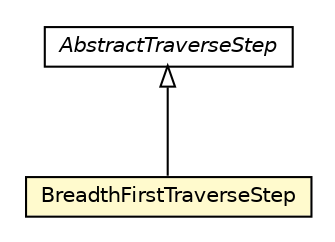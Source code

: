 #!/usr/local/bin/dot
#
# Class diagram 
# Generated by UMLGraph version R5_6-24-gf6e263 (http://www.umlgraph.org/)
#

digraph G {
	edge [fontname="Helvetica",fontsize=10,labelfontname="Helvetica",labelfontsize=10];
	node [fontname="Helvetica",fontsize=10,shape=plaintext];
	nodesep=0.25;
	ranksep=0.5;
	// com.orientechnologies.orient.core.sql.executor.AbstractTraverseStep
	c812978 [label=<<table title="com.orientechnologies.orient.core.sql.executor.AbstractTraverseStep" border="0" cellborder="1" cellspacing="0" cellpadding="2" port="p" href="./AbstractTraverseStep.html">
		<tr><td><table border="0" cellspacing="0" cellpadding="1">
<tr><td align="center" balign="center"><font face="Helvetica-Oblique"> AbstractTraverseStep </font></td></tr>
		</table></td></tr>
		</table>>, URL="./AbstractTraverseStep.html", fontname="Helvetica", fontcolor="black", fontsize=10.0];
	// com.orientechnologies.orient.core.sql.executor.BreadthFirstTraverseStep
	c813008 [label=<<table title="com.orientechnologies.orient.core.sql.executor.BreadthFirstTraverseStep" border="0" cellborder="1" cellspacing="0" cellpadding="2" port="p" bgcolor="lemonChiffon" href="./BreadthFirstTraverseStep.html">
		<tr><td><table border="0" cellspacing="0" cellpadding="1">
<tr><td align="center" balign="center"> BreadthFirstTraverseStep </td></tr>
		</table></td></tr>
		</table>>, URL="./BreadthFirstTraverseStep.html", fontname="Helvetica", fontcolor="black", fontsize=10.0];
	//com.orientechnologies.orient.core.sql.executor.BreadthFirstTraverseStep extends com.orientechnologies.orient.core.sql.executor.AbstractTraverseStep
	c812978:p -> c813008:p [dir=back,arrowtail=empty];
}

